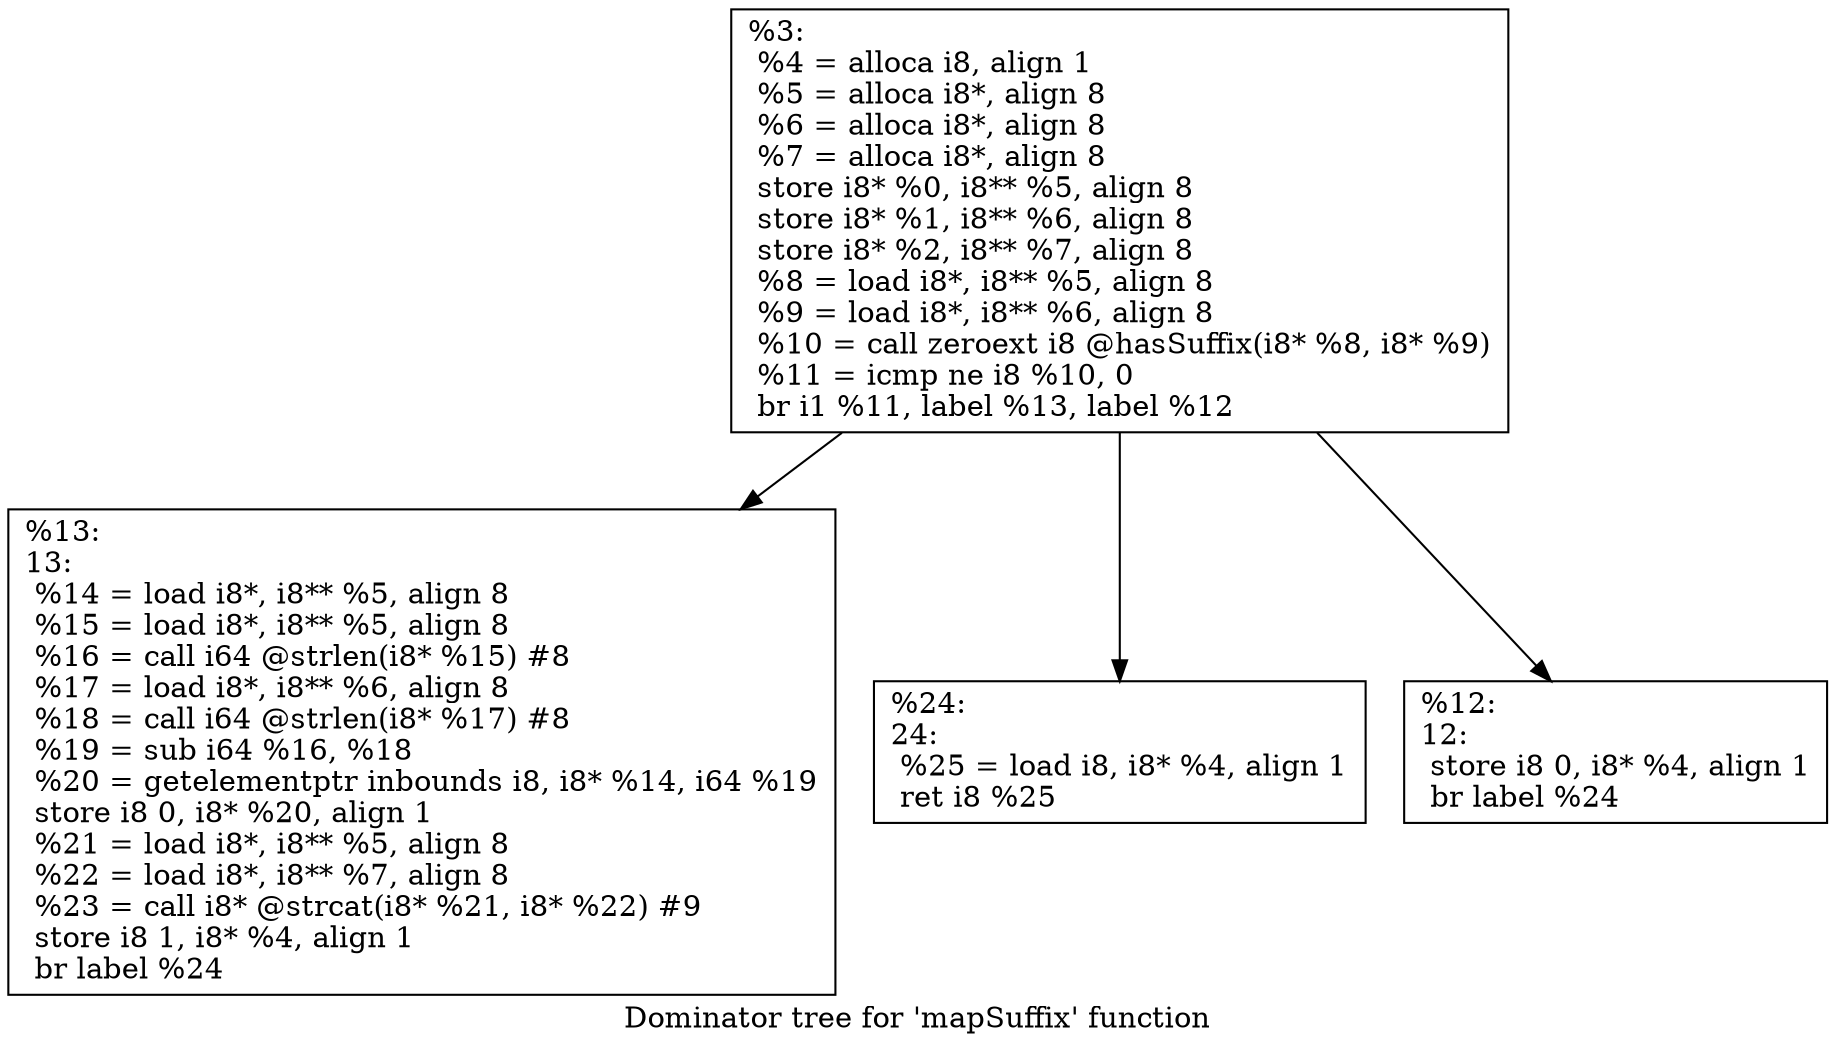 digraph "Dominator tree for 'mapSuffix' function" {
	label="Dominator tree for 'mapSuffix' function";

	Node0xc06e80 [shape=record,label="{%3:\l  %4 = alloca i8, align 1\l  %5 = alloca i8*, align 8\l  %6 = alloca i8*, align 8\l  %7 = alloca i8*, align 8\l  store i8* %0, i8** %5, align 8\l  store i8* %1, i8** %6, align 8\l  store i8* %2, i8** %7, align 8\l  %8 = load i8*, i8** %5, align 8\l  %9 = load i8*, i8** %6, align 8\l  %10 = call zeroext i8 @hasSuffix(i8* %8, i8* %9)\l  %11 = icmp ne i8 %10, 0\l  br i1 %11, label %13, label %12\l}"];
	Node0xc06e80 -> Node0xdb8360;
	Node0xc06e80 -> Node0xe3ba90;
	Node0xc06e80 -> Node0xdb2e60;
	Node0xdb8360 [shape=record,label="{%13:\l13:                                               \l  %14 = load i8*, i8** %5, align 8\l  %15 = load i8*, i8** %5, align 8\l  %16 = call i64 @strlen(i8* %15) #8\l  %17 = load i8*, i8** %6, align 8\l  %18 = call i64 @strlen(i8* %17) #8\l  %19 = sub i64 %16, %18\l  %20 = getelementptr inbounds i8, i8* %14, i64 %19\l  store i8 0, i8* %20, align 1\l  %21 = load i8*, i8** %5, align 8\l  %22 = load i8*, i8** %7, align 8\l  %23 = call i8* @strcat(i8* %21, i8* %22) #9\l  store i8 1, i8* %4, align 1\l  br label %24\l}"];
	Node0xe3ba90 [shape=record,label="{%24:\l24:                                               \l  %25 = load i8, i8* %4, align 1\l  ret i8 %25\l}"];
	Node0xdb2e60 [shape=record,label="{%12:\l12:                                               \l  store i8 0, i8* %4, align 1\l  br label %24\l}"];
}
